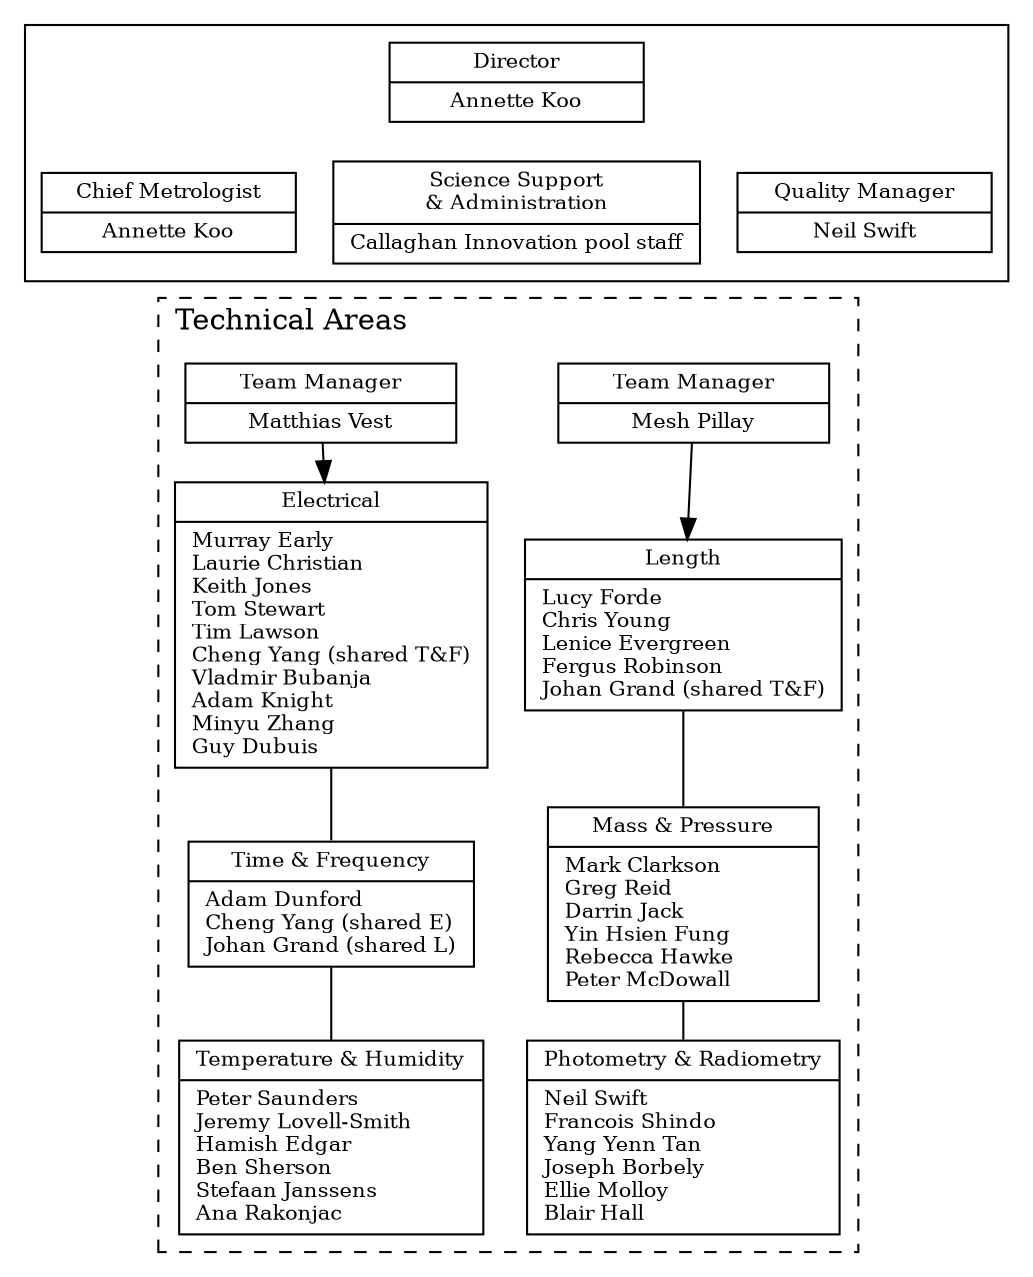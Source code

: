 /*
To create an image for "file.gv":

    > dot -Tpng MSL_org_full.gv -o MSL_org_full.png
    
    or 
    
    > dot -Tpdf MSL_org_full.gv -o MSL_org_full.pdf
    
*/
digraph {
    font=Times;
    subgraph cluster_box {
    
        node [  
                fontsize = 10,
                shape=record, 
                fixedsize=shape     /* Don't want different widths */
                width=1.7           /* inches */ 
        ];
//        style=invis;
        labeljust="l";
        ranksep = 0.7;              /* minimum vertical distance */
        nodesep = "0.1 equally"     /* minimum horizontal distance */
//        label="Administration"; 
            
        // Top row
        B1 [style=invis];
        D [label="{Director |Annette Koo}"];
        B2 [style=invis]; 
        
        {rank=same; B2, D, B1 ; }
        
        // Second row
        QM [label="{Quality Manager|Neil Swift}" ];   
        SSC[label="{Science Support\n& Administration|Callaghan Innovation pool staff}" ];    
        CM [label="{Chief Metrologist|Annette Koo}" ];
        
        {rank=same; QM, SSC, CM; }

        // Third row
//        MQC [style=invis];
//            label="{Quality Council |" 
//            +   "Annette Koo\l"
//            +   "Tom Stewart\l"
//            +   "Yin Hsien Fung\l"
//            +   "}" 
//        ];

//        B3[ style=invis];
        
//        CM_signatories [ style=invis];
//            label="{Chief Metrologist\nSignatories|" 
//            +   "Blair Hall\l"
//            +   "Jeremy Lovell-Smith\l"
//            +   "Tim Lawson\l"
//            +   "Chris Young\l"
//            +   "}" 
//        ];
        
//        {rank=same; MQC, B3, CM_signatories; }

        B2 -> CM  [style=invis];
        D -> SSC   [style=invis];  
        B1 -> QM [style=invis];
//        B2 -> CM -> CM_signatories [style=invis];
//        D -> SSC -> B3  [style=invis];  
//        B1 -> QM -> MQC  [style=invis];
    }
    
    subgraph cluster_3 { 
        fontsize = 14;
        style="dashed";
        labelstyle=bold;
        labeljust="l";
        label="Technical Areas"; 
        
        node [
            fontsize = 10
            shape = "record"
            fixedsize=shape     /* Don't want different widths */
            width=1.8           /* inches */
        ]; 

        TeamLengthMass[ 
            label="{Team Manager|"
            +   "Mesh Pillay\n"
            +   "}" 
        ];

//        TeamTemperatureLight[ style=invis];
        
  //      TeamTemperatureLight[ 
  //          label="{Team Manager|" 
  //          +   "Mesh Pillay (acting Photometry & Radiometry)\n"
  //          +   "Matthias Vest (acting Temperature & Humidity)\n"
  //          +   "}" 
  //      ]; 

        TeamElectricalTime[ 
            label="{Team Manager|"
            +   "Matthias Vest\n"
            +   "}" 
        ];
        
        //{rank=same; TeamLengthMass, TeamTemperatureLight, TeamElectricalTime; }
	{rank=same; TeamLengthMass, TeamElectricalTime; }
        S_length [label = "{ Length| " 
        +   "Lucy Forde\l"
        +   "Chris Young\l"
        +   "Lenice Evergreen\l"
        +   "Fergus Robinson\l"
        +	"Johan Grand (shared T&F)\l"
        +   "}"
        ];
        
        S_mass_pressure [label = "{ Mass & Pressure| "
        +	"Mark Clarkson\l"
        +	"Greg Reid\l"
        +	"Darrin Jack\l"
        +	"Yin Hsien Fung\l"
        +	"Rebecca Hawke\l" // Sutton-Hawke
        +	"Peter McDowall\l"
        +   "}"
        ];

        S_electrical [label = "{ Electrical| "
        +   "Murray Early\l"
        +	"Laurie Christian\l"
        +	"Keith Jones\l"
        +	"Tom Stewart\l"
        +	"Tim Lawson\l"
        +	"Cheng Yang (shared T&F)\l"
        +	"Vladmir Bubanja\l" 
        +	"Adam Knight\l" 
        +	"Minyu Zhang\l"
        +   "Guy Dubuis\l"
        +   "}"
        ];

        S_photometry_radiometry [label = "{Photometry & Radiometry| "
        +	"Neil Swift\l"
        +	"Francois Shindo\l"
        +	"Yang Yenn Tan\l"
        +	"Joseph Borbely\l"
        +       "Ellie Molloy\l"
	+	"Blair Hall\l"
        +   "}"
        ];
        
//        S_chemistry [label = "{ Chemistry| Laly Samuel\l |"
//        +	"(vacancy)\l"
//        +   "}"
//        ];
        
        S_temperature_humidity [label = "{Temperature & Humidity|  "
        +   "Peter Saunders\l"
        +	"Jeremy Lovell-Smith\l"
        +	"Hamish Edgar\l"
        +	"Ben Sherson\l"
        +   "Stefaan Janssens\l"
        +   "Ana Rakonjac\l"
        +   "}"
        ];

        S_time_frequency [label = "{Time & Frequency|"
        +	"Adam Dunford\l"
        +	"Cheng Yang (shared E)\l"
        +	"Johan Grand (shared L)\l"
        +   "}"
        ];
        
//        S_rf [label = "{Radio Frequency|"
//        +	"Blair Hall\l"
//        +   "}"
//        ];
                
//        B4 [style=invis];

//        B5 [style=invis];

//        {rank=same; S_mass_pressure, S_rf; }
        
    } 
    CM -> TeamElectricalTime [style=invis];
    //SSC -> TeamTemperatureLight [style=invis];
    QM -> TeamLengthMass  [style=invis];
    TeamElectricalTime -> S_electrical ; 
    S_electrical -> S_time_frequency [arrowsize=0] ; 
	S_time_frequency -> S_temperature_humidity [arrowsize=0];
//    S_electrical -> S_time_frequency ->  S_temperature_humidity; 
//    TeamTemperatureLight
  //    TeamTemperatureLight -> S_photometry_radiometry ;
  //    S_photometry_radiometry ->  S_temperature_humidity[arrowsize=0] ;
      TeamLengthMass -> S_length ;
    S_length  ->  S_mass_pressure [arrowsize=0] ;
    S_mass_pressure  ->  S_photometry_radiometry [arrowsize=0];
//    S_length  ->  S_mass_pressure -> S_photometry_radiometry[arrowsize=0] ;
}
